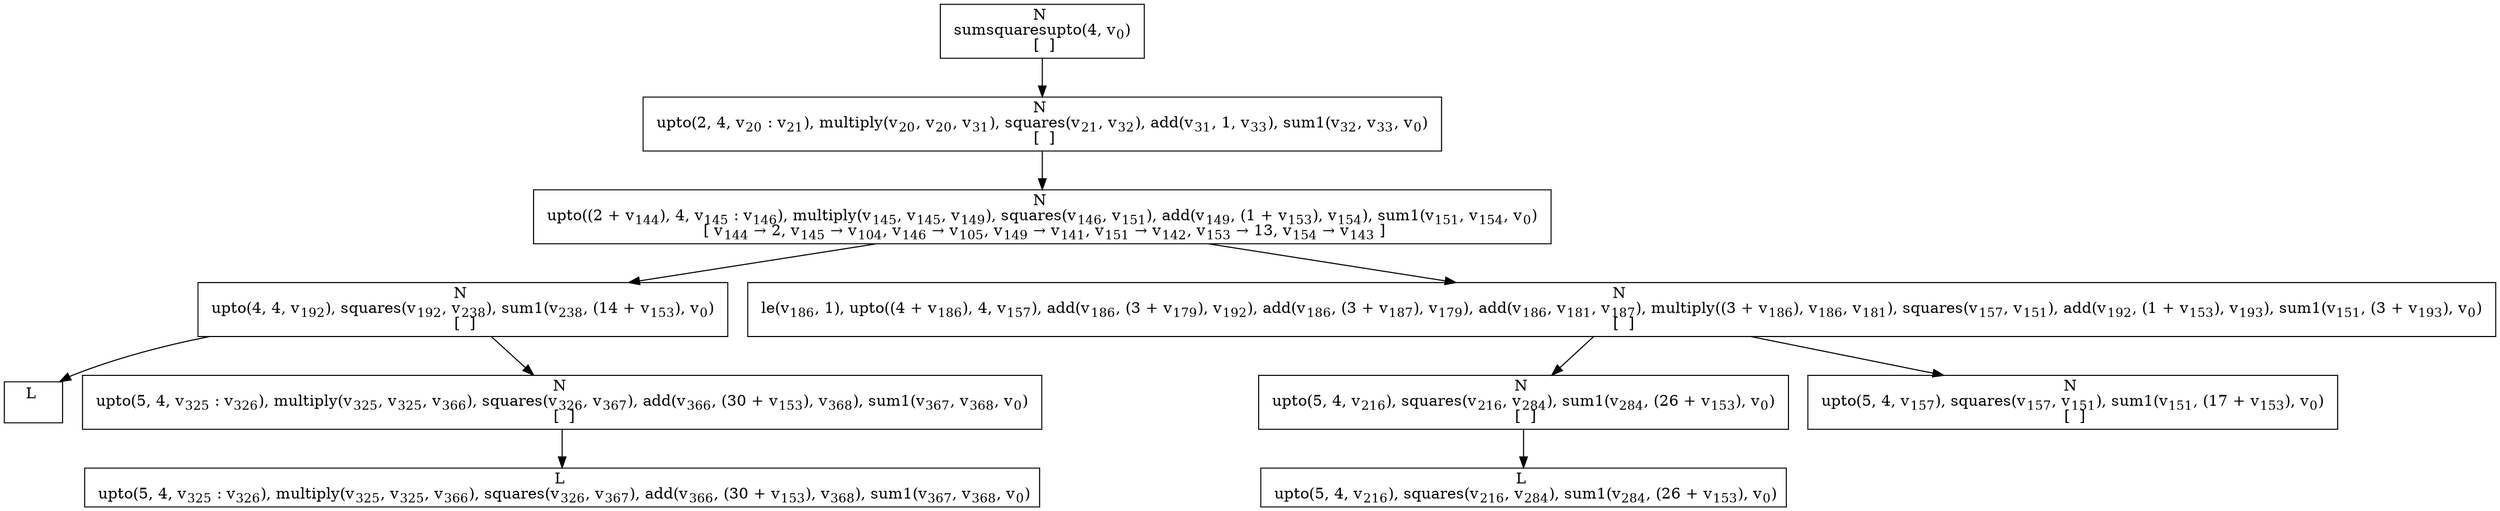 digraph {
    graph [rankdir=TB
          ,bgcolor=transparent];
    node [shape=box
         ,fillcolor=white
         ,style=filled];
    0 [label=<N <BR/> sumsquaresupto(4, v<SUB>0</SUB>) <BR/>  [  ] >];
    1 [label=<N <BR/> upto(2, 4, v<SUB>20</SUB> : v<SUB>21</SUB>), multiply(v<SUB>20</SUB>, v<SUB>20</SUB>, v<SUB>31</SUB>), squares(v<SUB>21</SUB>, v<SUB>32</SUB>), add(v<SUB>31</SUB>, 1, v<SUB>33</SUB>), sum1(v<SUB>32</SUB>, v<SUB>33</SUB>, v<SUB>0</SUB>) <BR/>  [  ] >];
    2 [label=<N <BR/> upto((2 + v<SUB>144</SUB>), 4, v<SUB>145</SUB> : v<SUB>146</SUB>), multiply(v<SUB>145</SUB>, v<SUB>145</SUB>, v<SUB>149</SUB>), squares(v<SUB>146</SUB>, v<SUB>151</SUB>), add(v<SUB>149</SUB>, (1 + v<SUB>153</SUB>), v<SUB>154</SUB>), sum1(v<SUB>151</SUB>, v<SUB>154</SUB>, v<SUB>0</SUB>) <BR/>  [ v<SUB>144</SUB> &rarr; 2, v<SUB>145</SUB> &rarr; v<SUB>104</SUB>, v<SUB>146</SUB> &rarr; v<SUB>105</SUB>, v<SUB>149</SUB> &rarr; v<SUB>141</SUB>, v<SUB>151</SUB> &rarr; v<SUB>142</SUB>, v<SUB>153</SUB> &rarr; 13, v<SUB>154</SUB> &rarr; v<SUB>143</SUB> ] >];
    3 [label=<N <BR/> upto(4, 4, v<SUB>192</SUB>), squares(v<SUB>192</SUB>, v<SUB>238</SUB>), sum1(v<SUB>238</SUB>, (14 + v<SUB>153</SUB>), v<SUB>0</SUB>) <BR/>  [  ] >];
    4 [label=<N <BR/> le(v<SUB>186</SUB>, 1), upto((4 + v<SUB>186</SUB>), 4, v<SUB>157</SUB>), add(v<SUB>186</SUB>, (3 + v<SUB>179</SUB>), v<SUB>192</SUB>), add(v<SUB>186</SUB>, (3 + v<SUB>187</SUB>), v<SUB>179</SUB>), add(v<SUB>186</SUB>, v<SUB>181</SUB>, v<SUB>187</SUB>), multiply((3 + v<SUB>186</SUB>), v<SUB>186</SUB>, v<SUB>181</SUB>), squares(v<SUB>157</SUB>, v<SUB>151</SUB>), add(v<SUB>192</SUB>, (1 + v<SUB>153</SUB>), v<SUB>193</SUB>), sum1(v<SUB>151</SUB>, (3 + v<SUB>193</SUB>), v<SUB>0</SUB>) <BR/>  [  ] >];
    5 [label=<L <BR/> >];
    6 [label=<N <BR/> upto(5, 4, v<SUB>325</SUB> : v<SUB>326</SUB>), multiply(v<SUB>325</SUB>, v<SUB>325</SUB>, v<SUB>366</SUB>), squares(v<SUB>326</SUB>, v<SUB>367</SUB>), add(v<SUB>366</SUB>, (30 + v<SUB>153</SUB>), v<SUB>368</SUB>), sum1(v<SUB>367</SUB>, v<SUB>368</SUB>, v<SUB>0</SUB>) <BR/>  [  ] >];
    7 [label=<L <BR/> upto(5, 4, v<SUB>325</SUB> : v<SUB>326</SUB>), multiply(v<SUB>325</SUB>, v<SUB>325</SUB>, v<SUB>366</SUB>), squares(v<SUB>326</SUB>, v<SUB>367</SUB>), add(v<SUB>366</SUB>, (30 + v<SUB>153</SUB>), v<SUB>368</SUB>), sum1(v<SUB>367</SUB>, v<SUB>368</SUB>, v<SUB>0</SUB>)>];
    8 [label=<N <BR/> upto(5, 4, v<SUB>216</SUB>), squares(v<SUB>216</SUB>, v<SUB>284</SUB>), sum1(v<SUB>284</SUB>, (26 + v<SUB>153</SUB>), v<SUB>0</SUB>) <BR/>  [  ] >];
    9 [label=<N <BR/> upto(5, 4, v<SUB>157</SUB>), squares(v<SUB>157</SUB>, v<SUB>151</SUB>), sum1(v<SUB>151</SUB>, (17 + v<SUB>153</SUB>), v<SUB>0</SUB>) <BR/>  [  ] >];
    10 [label=<L <BR/> upto(5, 4, v<SUB>216</SUB>), squares(v<SUB>216</SUB>, v<SUB>284</SUB>), sum1(v<SUB>284</SUB>, (26 + v<SUB>153</SUB>), v<SUB>0</SUB>)>];
    0 -> 1 [label=""];
    1 -> 2 [label=""];
    2 -> 3 [label=""];
    2 -> 4 [label=""];
    3 -> 5 [label=""];
    3 -> 6 [label=""];
    4 -> 8 [label=""];
    4 -> 9 [label=""];
    6 -> 7 [label=""];
    8 -> 10 [label=""];
}